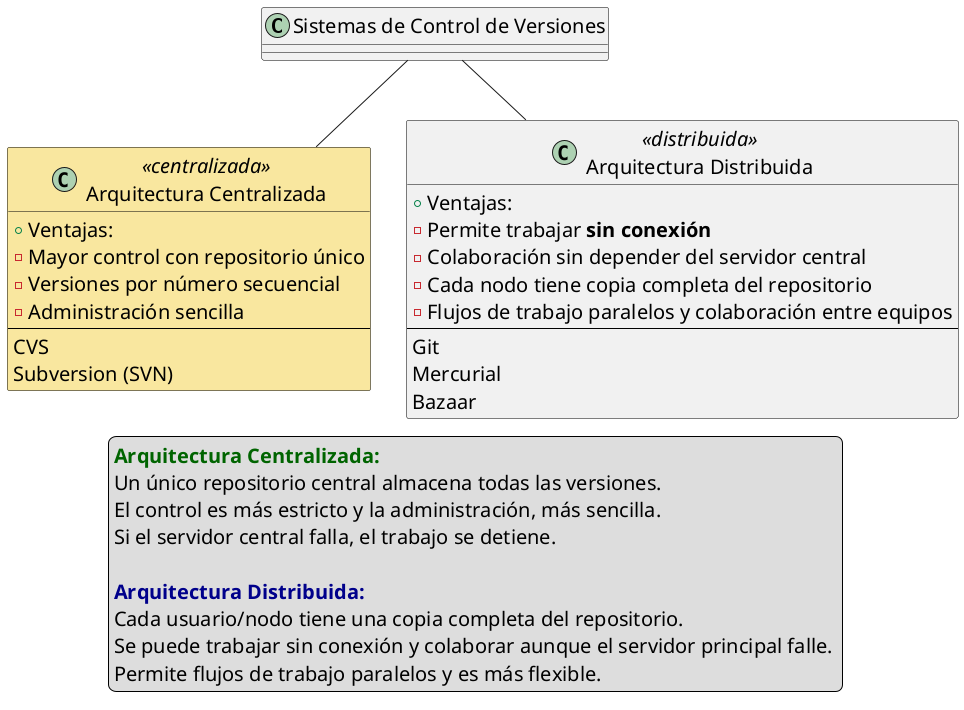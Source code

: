 @startuml
skinparam defaultFontName "Arial"
skinparam defaultFontSize 20
skinparam classFontSize 20
skinparam legendFontSize 20

skinparam class {
    BackgroundColor<<centralizada>> #f9e79f
    BorderColor Black
}

class "Sistemas de Control de Versiones" as SCV

class "Arquitectura Centralizada" <<centralizada>>{
  + Ventajas:
  - Mayor control con repositorio único
  - Versiones por número secuencial
  - Administración sencilla
  --
  CVS
  Subversion (SVN)
}

class "Arquitectura Distribuida" <<distribuida>>{
  + Ventajas:
  - Permite trabajar **sin conexión**
  - Colaboración sin depender del servidor central
  - Cada nodo tiene copia completa del repositorio
  - Flujos de trabajo paralelos y colaboración entre equipos
  --
  Git
  Mercurial
  Bazaar
}

SCV -- "Arquitectura Centralizada"
SCV -- "Arquitectura Distribuida"

legend
<color darkgreen>**Arquitectura Centralizada:**
Un único repositorio central almacena todas las versiones. 
El control es más estricto y la administración, más sencilla. 
Si el servidor central falla, el trabajo se detiene.

<color darkblue>**Arquitectura Distribuida:**
Cada usuario/nodo tiene una copia completa del repositorio. 
Se puede trabajar sin conexión y colaborar aunque el servidor principal falle. 
Permite flujos de trabajo paralelos y es más flexible. 
end legend
@enduml
